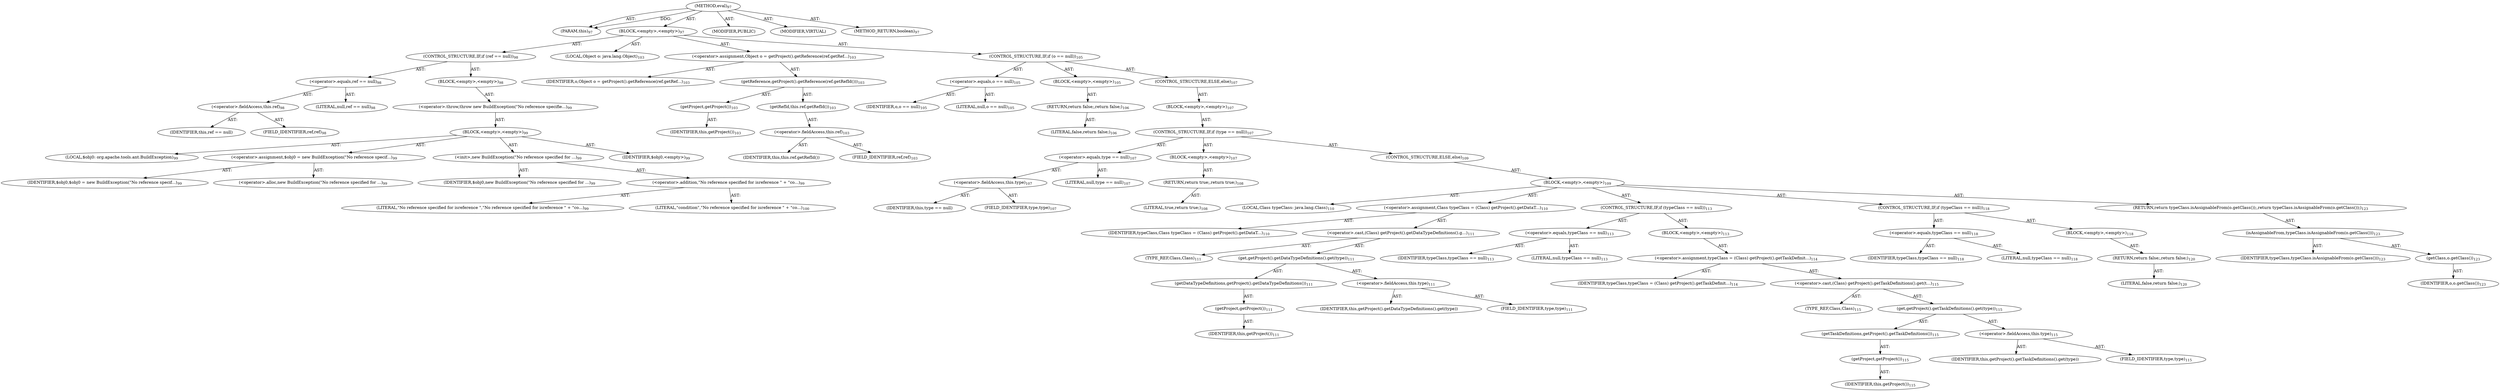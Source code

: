 digraph "eval" {  
"111669149698" [label = <(METHOD,eval)<SUB>97</SUB>> ]
"115964116993" [label = <(PARAM,this)<SUB>97</SUB>> ]
"25769803778" [label = <(BLOCK,&lt;empty&gt;,&lt;empty&gt;)<SUB>97</SUB>> ]
"47244640256" [label = <(CONTROL_STRUCTURE,IF,if (ref == null))<SUB>98</SUB>> ]
"30064771076" [label = <(&lt;operator&gt;.equals,ref == null)<SUB>98</SUB>> ]
"30064771077" [label = <(&lt;operator&gt;.fieldAccess,this.ref)<SUB>98</SUB>> ]
"68719476743" [label = <(IDENTIFIER,this,ref == null)> ]
"55834574850" [label = <(FIELD_IDENTIFIER,ref,ref)<SUB>98</SUB>> ]
"90194313216" [label = <(LITERAL,null,ref == null)<SUB>98</SUB>> ]
"25769803779" [label = <(BLOCK,&lt;empty&gt;,&lt;empty&gt;)<SUB>98</SUB>> ]
"30064771078" [label = <(&lt;operator&gt;.throw,throw new BuildException(&quot;No reference specifie...)<SUB>99</SUB>> ]
"25769803780" [label = <(BLOCK,&lt;empty&gt;,&lt;empty&gt;)<SUB>99</SUB>> ]
"94489280512" [label = <(LOCAL,$obj0: org.apache.tools.ant.BuildException)<SUB>99</SUB>> ]
"30064771079" [label = <(&lt;operator&gt;.assignment,$obj0 = new BuildException(&quot;No reference specif...)<SUB>99</SUB>> ]
"68719476744" [label = <(IDENTIFIER,$obj0,$obj0 = new BuildException(&quot;No reference specif...)<SUB>99</SUB>> ]
"30064771080" [label = <(&lt;operator&gt;.alloc,new BuildException(&quot;No reference specified for ...)<SUB>99</SUB>> ]
"30064771081" [label = <(&lt;init&gt;,new BuildException(&quot;No reference specified for ...)<SUB>99</SUB>> ]
"68719476745" [label = <(IDENTIFIER,$obj0,new BuildException(&quot;No reference specified for ...)<SUB>99</SUB>> ]
"30064771082" [label = <(&lt;operator&gt;.addition,&quot;No reference specified for isreference &quot; + &quot;co...)<SUB>99</SUB>> ]
"90194313217" [label = <(LITERAL,&quot;No reference specified for isreference &quot;,&quot;No reference specified for isreference &quot; + &quot;co...)<SUB>99</SUB>> ]
"90194313218" [label = <(LITERAL,&quot;condition&quot;,&quot;No reference specified for isreference &quot; + &quot;co...)<SUB>100</SUB>> ]
"68719476746" [label = <(IDENTIFIER,$obj0,&lt;empty&gt;)<SUB>99</SUB>> ]
"94489280513" [label = <(LOCAL,Object o: java.lang.Object)<SUB>103</SUB>> ]
"30064771083" [label = <(&lt;operator&gt;.assignment,Object o = getProject().getReference(ref.getRef...)<SUB>103</SUB>> ]
"68719476747" [label = <(IDENTIFIER,o,Object o = getProject().getReference(ref.getRef...)<SUB>103</SUB>> ]
"30064771084" [label = <(getReference,getProject().getReference(ref.getRefId()))<SUB>103</SUB>> ]
"30064771085" [label = <(getProject,getProject())<SUB>103</SUB>> ]
"68719476737" [label = <(IDENTIFIER,this,getProject())<SUB>103</SUB>> ]
"30064771086" [label = <(getRefId,this.ref.getRefId())<SUB>103</SUB>> ]
"30064771087" [label = <(&lt;operator&gt;.fieldAccess,this.ref)<SUB>103</SUB>> ]
"68719476748" [label = <(IDENTIFIER,this,this.ref.getRefId())> ]
"55834574851" [label = <(FIELD_IDENTIFIER,ref,ref)<SUB>103</SUB>> ]
"47244640257" [label = <(CONTROL_STRUCTURE,IF,if (o == null))<SUB>105</SUB>> ]
"30064771088" [label = <(&lt;operator&gt;.equals,o == null)<SUB>105</SUB>> ]
"68719476749" [label = <(IDENTIFIER,o,o == null)<SUB>105</SUB>> ]
"90194313219" [label = <(LITERAL,null,o == null)<SUB>105</SUB>> ]
"25769803781" [label = <(BLOCK,&lt;empty&gt;,&lt;empty&gt;)<SUB>105</SUB>> ]
"146028888064" [label = <(RETURN,return false;,return false;)<SUB>106</SUB>> ]
"90194313220" [label = <(LITERAL,false,return false;)<SUB>106</SUB>> ]
"47244640258" [label = <(CONTROL_STRUCTURE,ELSE,else)<SUB>107</SUB>> ]
"25769803782" [label = <(BLOCK,&lt;empty&gt;,&lt;empty&gt;)<SUB>107</SUB>> ]
"47244640259" [label = <(CONTROL_STRUCTURE,IF,if (type == null))<SUB>107</SUB>> ]
"30064771089" [label = <(&lt;operator&gt;.equals,type == null)<SUB>107</SUB>> ]
"30064771090" [label = <(&lt;operator&gt;.fieldAccess,this.type)<SUB>107</SUB>> ]
"68719476750" [label = <(IDENTIFIER,this,type == null)> ]
"55834574852" [label = <(FIELD_IDENTIFIER,type,type)<SUB>107</SUB>> ]
"90194313221" [label = <(LITERAL,null,type == null)<SUB>107</SUB>> ]
"25769803783" [label = <(BLOCK,&lt;empty&gt;,&lt;empty&gt;)<SUB>107</SUB>> ]
"146028888065" [label = <(RETURN,return true;,return true;)<SUB>108</SUB>> ]
"90194313222" [label = <(LITERAL,true,return true;)<SUB>108</SUB>> ]
"47244640260" [label = <(CONTROL_STRUCTURE,ELSE,else)<SUB>109</SUB>> ]
"25769803784" [label = <(BLOCK,&lt;empty&gt;,&lt;empty&gt;)<SUB>109</SUB>> ]
"94489280514" [label = <(LOCAL,Class typeClass: java.lang.Class)<SUB>110</SUB>> ]
"30064771091" [label = <(&lt;operator&gt;.assignment,Class typeClass = (Class) getProject().getDataT...)<SUB>110</SUB>> ]
"68719476751" [label = <(IDENTIFIER,typeClass,Class typeClass = (Class) getProject().getDataT...)<SUB>110</SUB>> ]
"30064771092" [label = <(&lt;operator&gt;.cast,(Class) getProject().getDataTypeDefinitions().g...)<SUB>111</SUB>> ]
"180388626432" [label = <(TYPE_REF,Class,Class)<SUB>111</SUB>> ]
"30064771093" [label = <(get,getProject().getDataTypeDefinitions().get(type))<SUB>111</SUB>> ]
"30064771094" [label = <(getDataTypeDefinitions,getProject().getDataTypeDefinitions())<SUB>111</SUB>> ]
"30064771095" [label = <(getProject,getProject())<SUB>111</SUB>> ]
"68719476738" [label = <(IDENTIFIER,this,getProject())<SUB>111</SUB>> ]
"30064771096" [label = <(&lt;operator&gt;.fieldAccess,this.type)<SUB>111</SUB>> ]
"68719476752" [label = <(IDENTIFIER,this,getProject().getDataTypeDefinitions().get(type))> ]
"55834574853" [label = <(FIELD_IDENTIFIER,type,type)<SUB>111</SUB>> ]
"47244640261" [label = <(CONTROL_STRUCTURE,IF,if (typeClass == null))<SUB>113</SUB>> ]
"30064771097" [label = <(&lt;operator&gt;.equals,typeClass == null)<SUB>113</SUB>> ]
"68719476753" [label = <(IDENTIFIER,typeClass,typeClass == null)<SUB>113</SUB>> ]
"90194313223" [label = <(LITERAL,null,typeClass == null)<SUB>113</SUB>> ]
"25769803785" [label = <(BLOCK,&lt;empty&gt;,&lt;empty&gt;)<SUB>113</SUB>> ]
"30064771098" [label = <(&lt;operator&gt;.assignment,typeClass = (Class) getProject().getTaskDefinit...)<SUB>114</SUB>> ]
"68719476754" [label = <(IDENTIFIER,typeClass,typeClass = (Class) getProject().getTaskDefinit...)<SUB>114</SUB>> ]
"30064771099" [label = <(&lt;operator&gt;.cast,(Class) getProject().getTaskDefinitions().get(t...)<SUB>115</SUB>> ]
"180388626433" [label = <(TYPE_REF,Class,Class)<SUB>115</SUB>> ]
"30064771100" [label = <(get,getProject().getTaskDefinitions().get(type))<SUB>115</SUB>> ]
"30064771101" [label = <(getTaskDefinitions,getProject().getTaskDefinitions())<SUB>115</SUB>> ]
"30064771102" [label = <(getProject,getProject())<SUB>115</SUB>> ]
"68719476739" [label = <(IDENTIFIER,this,getProject())<SUB>115</SUB>> ]
"30064771103" [label = <(&lt;operator&gt;.fieldAccess,this.type)<SUB>115</SUB>> ]
"68719476755" [label = <(IDENTIFIER,this,getProject().getTaskDefinitions().get(type))> ]
"55834574854" [label = <(FIELD_IDENTIFIER,type,type)<SUB>115</SUB>> ]
"47244640262" [label = <(CONTROL_STRUCTURE,IF,if (typeClass == null))<SUB>118</SUB>> ]
"30064771104" [label = <(&lt;operator&gt;.equals,typeClass == null)<SUB>118</SUB>> ]
"68719476756" [label = <(IDENTIFIER,typeClass,typeClass == null)<SUB>118</SUB>> ]
"90194313224" [label = <(LITERAL,null,typeClass == null)<SUB>118</SUB>> ]
"25769803786" [label = <(BLOCK,&lt;empty&gt;,&lt;empty&gt;)<SUB>118</SUB>> ]
"146028888066" [label = <(RETURN,return false;,return false;)<SUB>120</SUB>> ]
"90194313225" [label = <(LITERAL,false,return false;)<SUB>120</SUB>> ]
"146028888067" [label = <(RETURN,return typeClass.isAssignableFrom(o.getClass());,return typeClass.isAssignableFrom(o.getClass());)<SUB>123</SUB>> ]
"30064771105" [label = <(isAssignableFrom,typeClass.isAssignableFrom(o.getClass()))<SUB>123</SUB>> ]
"68719476757" [label = <(IDENTIFIER,typeClass,typeClass.isAssignableFrom(o.getClass()))<SUB>123</SUB>> ]
"30064771106" [label = <(getClass,o.getClass())<SUB>123</SUB>> ]
"68719476758" [label = <(IDENTIFIER,o,o.getClass())<SUB>123</SUB>> ]
"133143986182" [label = <(MODIFIER,PUBLIC)> ]
"133143986183" [label = <(MODIFIER,VIRTUAL)> ]
"128849018882" [label = <(METHOD_RETURN,boolean)<SUB>97</SUB>> ]
  "111669149698" -> "115964116993"  [ label = "AST: "] 
  "111669149698" -> "25769803778"  [ label = "AST: "] 
  "111669149698" -> "133143986182"  [ label = "AST: "] 
  "111669149698" -> "133143986183"  [ label = "AST: "] 
  "111669149698" -> "128849018882"  [ label = "AST: "] 
  "25769803778" -> "47244640256"  [ label = "AST: "] 
  "25769803778" -> "94489280513"  [ label = "AST: "] 
  "25769803778" -> "30064771083"  [ label = "AST: "] 
  "25769803778" -> "47244640257"  [ label = "AST: "] 
  "47244640256" -> "30064771076"  [ label = "AST: "] 
  "47244640256" -> "25769803779"  [ label = "AST: "] 
  "30064771076" -> "30064771077"  [ label = "AST: "] 
  "30064771076" -> "90194313216"  [ label = "AST: "] 
  "30064771077" -> "68719476743"  [ label = "AST: "] 
  "30064771077" -> "55834574850"  [ label = "AST: "] 
  "25769803779" -> "30064771078"  [ label = "AST: "] 
  "30064771078" -> "25769803780"  [ label = "AST: "] 
  "25769803780" -> "94489280512"  [ label = "AST: "] 
  "25769803780" -> "30064771079"  [ label = "AST: "] 
  "25769803780" -> "30064771081"  [ label = "AST: "] 
  "25769803780" -> "68719476746"  [ label = "AST: "] 
  "30064771079" -> "68719476744"  [ label = "AST: "] 
  "30064771079" -> "30064771080"  [ label = "AST: "] 
  "30064771081" -> "68719476745"  [ label = "AST: "] 
  "30064771081" -> "30064771082"  [ label = "AST: "] 
  "30064771082" -> "90194313217"  [ label = "AST: "] 
  "30064771082" -> "90194313218"  [ label = "AST: "] 
  "30064771083" -> "68719476747"  [ label = "AST: "] 
  "30064771083" -> "30064771084"  [ label = "AST: "] 
  "30064771084" -> "30064771085"  [ label = "AST: "] 
  "30064771084" -> "30064771086"  [ label = "AST: "] 
  "30064771085" -> "68719476737"  [ label = "AST: "] 
  "30064771086" -> "30064771087"  [ label = "AST: "] 
  "30064771087" -> "68719476748"  [ label = "AST: "] 
  "30064771087" -> "55834574851"  [ label = "AST: "] 
  "47244640257" -> "30064771088"  [ label = "AST: "] 
  "47244640257" -> "25769803781"  [ label = "AST: "] 
  "47244640257" -> "47244640258"  [ label = "AST: "] 
  "30064771088" -> "68719476749"  [ label = "AST: "] 
  "30064771088" -> "90194313219"  [ label = "AST: "] 
  "25769803781" -> "146028888064"  [ label = "AST: "] 
  "146028888064" -> "90194313220"  [ label = "AST: "] 
  "47244640258" -> "25769803782"  [ label = "AST: "] 
  "25769803782" -> "47244640259"  [ label = "AST: "] 
  "47244640259" -> "30064771089"  [ label = "AST: "] 
  "47244640259" -> "25769803783"  [ label = "AST: "] 
  "47244640259" -> "47244640260"  [ label = "AST: "] 
  "30064771089" -> "30064771090"  [ label = "AST: "] 
  "30064771089" -> "90194313221"  [ label = "AST: "] 
  "30064771090" -> "68719476750"  [ label = "AST: "] 
  "30064771090" -> "55834574852"  [ label = "AST: "] 
  "25769803783" -> "146028888065"  [ label = "AST: "] 
  "146028888065" -> "90194313222"  [ label = "AST: "] 
  "47244640260" -> "25769803784"  [ label = "AST: "] 
  "25769803784" -> "94489280514"  [ label = "AST: "] 
  "25769803784" -> "30064771091"  [ label = "AST: "] 
  "25769803784" -> "47244640261"  [ label = "AST: "] 
  "25769803784" -> "47244640262"  [ label = "AST: "] 
  "25769803784" -> "146028888067"  [ label = "AST: "] 
  "30064771091" -> "68719476751"  [ label = "AST: "] 
  "30064771091" -> "30064771092"  [ label = "AST: "] 
  "30064771092" -> "180388626432"  [ label = "AST: "] 
  "30064771092" -> "30064771093"  [ label = "AST: "] 
  "30064771093" -> "30064771094"  [ label = "AST: "] 
  "30064771093" -> "30064771096"  [ label = "AST: "] 
  "30064771094" -> "30064771095"  [ label = "AST: "] 
  "30064771095" -> "68719476738"  [ label = "AST: "] 
  "30064771096" -> "68719476752"  [ label = "AST: "] 
  "30064771096" -> "55834574853"  [ label = "AST: "] 
  "47244640261" -> "30064771097"  [ label = "AST: "] 
  "47244640261" -> "25769803785"  [ label = "AST: "] 
  "30064771097" -> "68719476753"  [ label = "AST: "] 
  "30064771097" -> "90194313223"  [ label = "AST: "] 
  "25769803785" -> "30064771098"  [ label = "AST: "] 
  "30064771098" -> "68719476754"  [ label = "AST: "] 
  "30064771098" -> "30064771099"  [ label = "AST: "] 
  "30064771099" -> "180388626433"  [ label = "AST: "] 
  "30064771099" -> "30064771100"  [ label = "AST: "] 
  "30064771100" -> "30064771101"  [ label = "AST: "] 
  "30064771100" -> "30064771103"  [ label = "AST: "] 
  "30064771101" -> "30064771102"  [ label = "AST: "] 
  "30064771102" -> "68719476739"  [ label = "AST: "] 
  "30064771103" -> "68719476755"  [ label = "AST: "] 
  "30064771103" -> "55834574854"  [ label = "AST: "] 
  "47244640262" -> "30064771104"  [ label = "AST: "] 
  "47244640262" -> "25769803786"  [ label = "AST: "] 
  "30064771104" -> "68719476756"  [ label = "AST: "] 
  "30064771104" -> "90194313224"  [ label = "AST: "] 
  "25769803786" -> "146028888066"  [ label = "AST: "] 
  "146028888066" -> "90194313225"  [ label = "AST: "] 
  "146028888067" -> "30064771105"  [ label = "AST: "] 
  "30064771105" -> "68719476757"  [ label = "AST: "] 
  "30064771105" -> "30064771106"  [ label = "AST: "] 
  "30064771106" -> "68719476758"  [ label = "AST: "] 
  "111669149698" -> "115964116993"  [ label = "DDG: "] 
}
